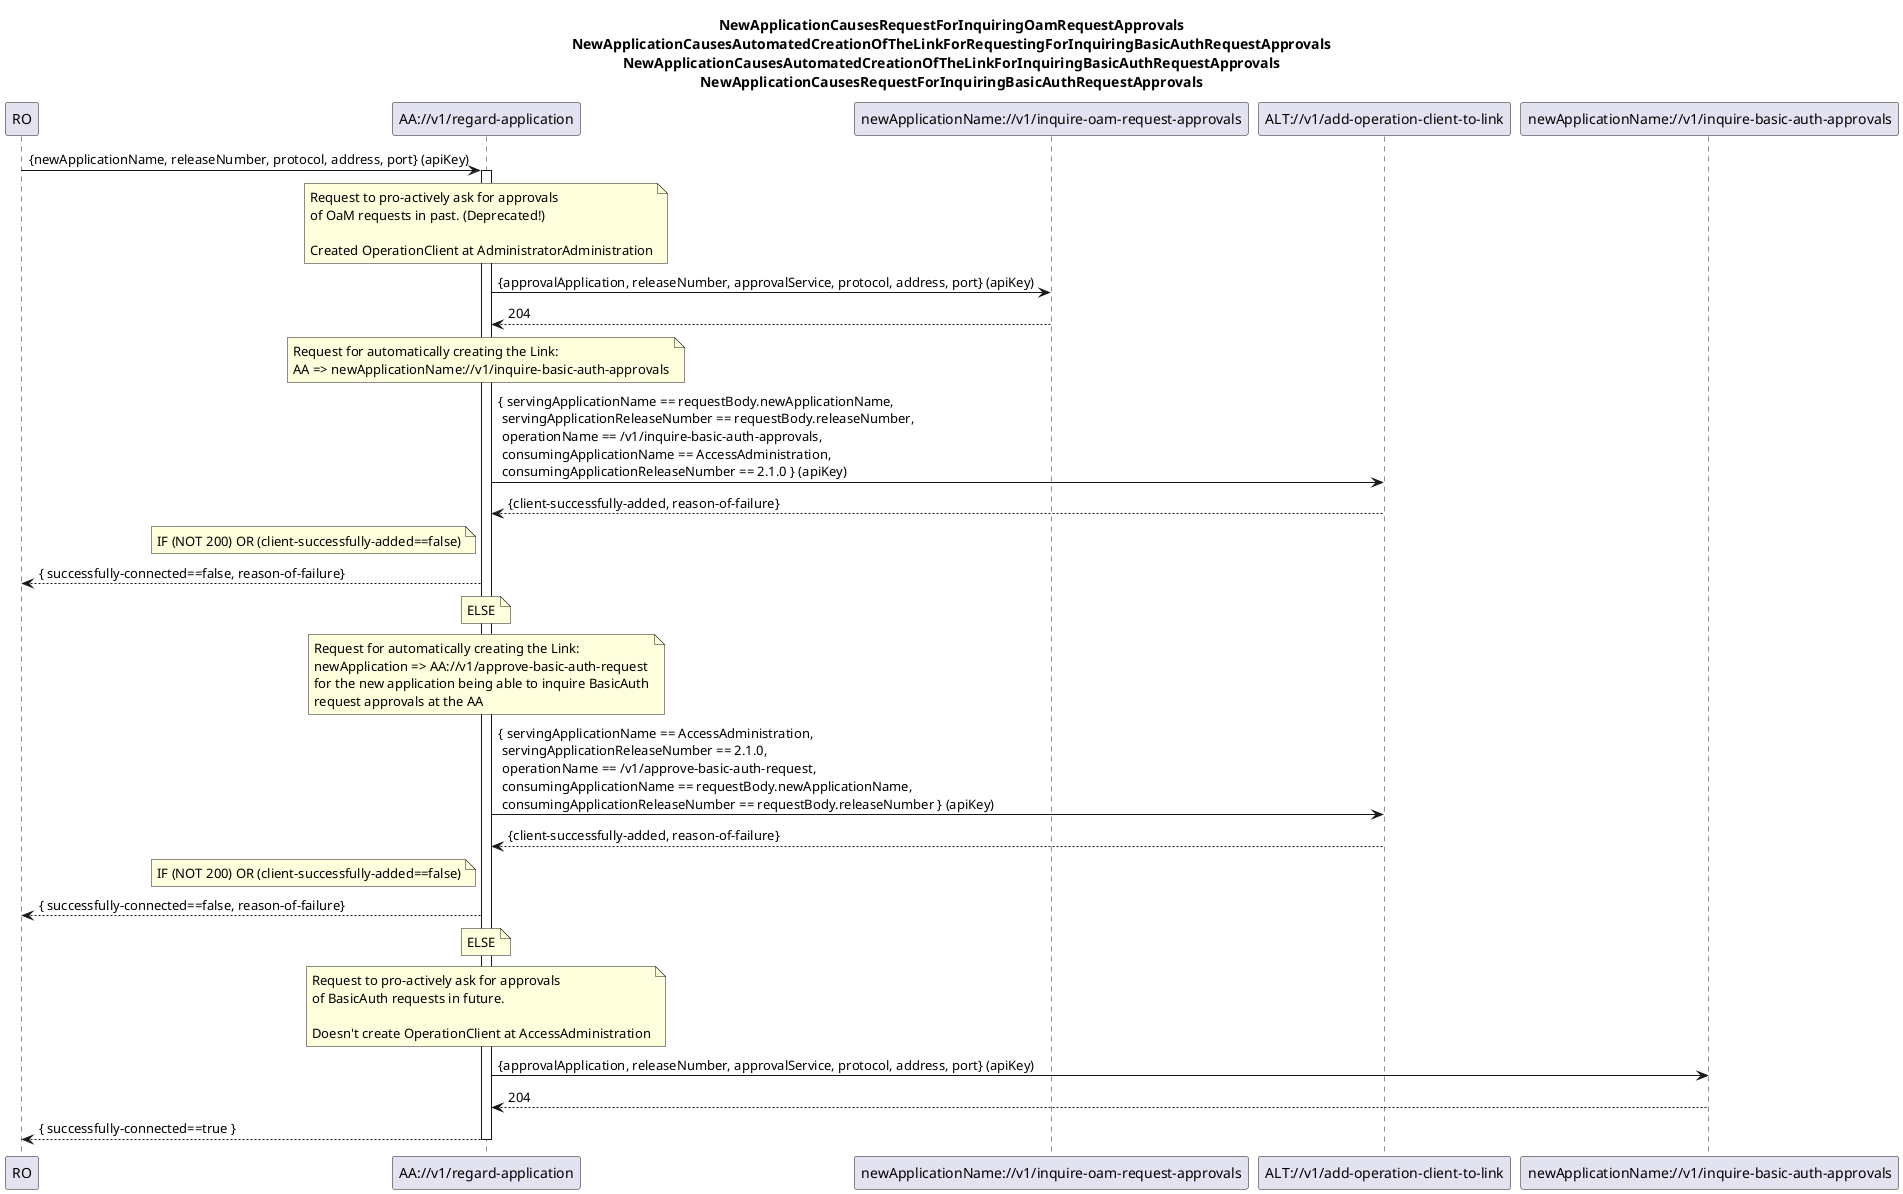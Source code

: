 @startuml is001_regardApplication
skinparam responseMessageBelowArrow true

title
NewApplicationCausesRequestForInquiringOamRequestApprovals
NewApplicationCausesAutomatedCreationOfTheLinkForRequestingForInquiringBasicAuthRequestApprovals
NewApplicationCausesAutomatedCreationOfTheLinkForInquiringBasicAuthRequestApprovals
NewApplicationCausesRequestForInquiringBasicAuthRequestApprovals
end title

participant "RO" as ro
participant "AA://v1/regard-application" as aa
participant "newApplicationName://v1/inquire-oam-request-approvals" as newApplicationPast
participant "ALT://v1/add-operation-client-to-link" as alt
participant "newApplicationName://v1/inquire-basic-auth-approvals" as newApplicationFuture

ro -> aa : {newApplicationName, releaseNumber, protocol, address, port} (apiKey)
activate aa

note over aa
Request to pro-actively ask for approvals
of OaM requests in past. (Deprecated!)

Created OperationClient at AdministratorAdministration
end note
aa -> newApplicationPast : {approvalApplication, releaseNumber, approvalService, protocol, address, port} (apiKey)
newApplicationPast --> aa : 204

note over aa
Request for automatically creating the Link:
AA => newApplicationName://v1/inquire-basic-auth-approvals
end note
aa -> alt : { servingApplicationName == requestBody.newApplicationName,\n servingApplicationReleaseNumber == requestBody.releaseNumber,\n operationName == /v1/inquire-basic-auth-approvals,\n consumingApplicationName == AccessAdministration,\n consumingApplicationReleaseNumber == 2.1.0 } (apiKey)
alt --> aa : {client-successfully-added, reason-of-failure}

note left aa
IF (NOT 200) OR (client-successfully-added==false)
end note
aa --> ro : { successfully-connected==false, reason-of-failure}

note over aa
ELSE
end note

note over aa
Request for automatically creating the Link:
newApplication => AA://v1/approve-basic-auth-request
for the new application being able to inquire BasicAuth
request approvals at the AA
end note
aa -> alt : { servingApplicationName == AccessAdministration,\n servingApplicationReleaseNumber == 2.1.0,\n operationName == /v1/approve-basic-auth-request,\n consumingApplicationName == requestBody.newApplicationName,\n consumingApplicationReleaseNumber == requestBody.releaseNumber } (apiKey)
alt --> aa : {client-successfully-added, reason-of-failure}

note left aa
IF (NOT 200) OR (client-successfully-added==false)
end note
aa --> ro : { successfully-connected==false, reason-of-failure}

note over aa
ELSE
end note

note over aa
Request to pro-actively ask for approvals
of BasicAuth requests in future.

Doesn't create OperationClient at AccessAdministration
end note
aa -> newApplicationFuture : {approvalApplication, releaseNumber, approvalService, protocol, address, port} (apiKey)
newApplicationFuture --> aa : 204


aa --> ro : { successfully-connected==true }
deactivate aa

@enduml